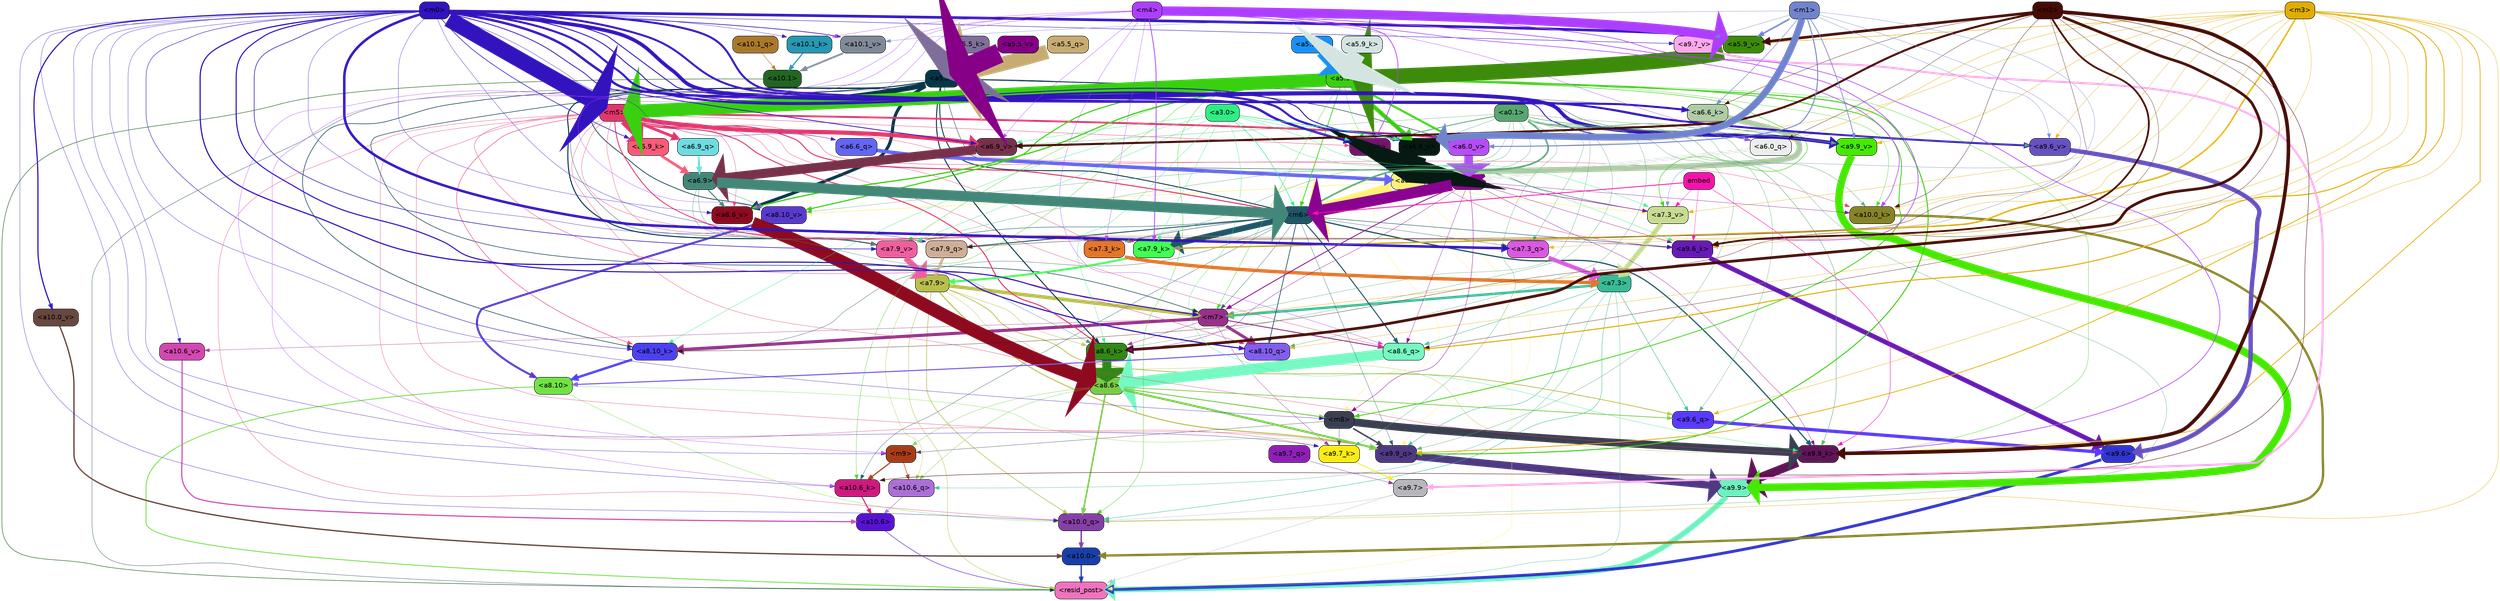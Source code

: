 strict digraph "" {
	graph [bgcolor=transparent,
		layout=dot,
		overlap=false,
		splines=true
	];
	"<a10.6>"	[color=black,
		fillcolor="#5712d6",
		fontname=Helvetica,
		shape=box,
		style="filled, rounded"];
	"<resid_post>"	[color=black,
		fillcolor="#ef73be",
		fontname=Helvetica,
		shape=box,
		style="filled, rounded"];
	"<a10.6>" -> "<resid_post>"	[color="#5712d6",
		penwidth=0.9498605728149414];
	"<a10.1>"	[color=black,
		fillcolor="#236521",
		fontname=Helvetica,
		shape=box,
		style="filled, rounded"];
	"<a10.1>" -> "<resid_post>"	[color="#236521",
		penwidth=1.0084514617919922];
	"<a10.0>"	[color=black,
		fillcolor="#183fa8",
		fontname=Helvetica,
		shape=box,
		style="filled, rounded"];
	"<a10.0>" -> "<resid_post>"	[color="#183fa8",
		penwidth=2.5814952850341797];
	"<a9.9>"	[color=black,
		fillcolor="#6ef1bf",
		fontname=Helvetica,
		shape=box,
		style="filled, rounded"];
	"<a9.9>" -> "<resid_post>"	[color="#6ef1bf",
		penwidth=11.610888481140137];
	"<a9.7>"	[color=black,
		fillcolor="#b6b6bc",
		fontname=Helvetica,
		shape=box,
		style="filled, rounded"];
	"<a9.7>" -> "<resid_post>"	[color="#b6b6bc",
		penwidth=0.6];
	"<a10.0_q>"	[color=black,
		fillcolor="#853fa6",
		fontname=Helvetica,
		shape=box,
		style="filled, rounded"];
	"<a9.7>" -> "<a10.0_q>"	[color="#b6b6bc",
		penwidth=0.6];
	"<a9.6>"	[color=black,
		fillcolor="#3235cd",
		fontname=Helvetica,
		shape=box,
		style="filled, rounded"];
	"<a9.6>" -> "<resid_post>"	[color="#3235cd",
		penwidth=6.121421813964844];
	"<a8.10>"	[color=black,
		fillcolor="#72e244",
		fontname=Helvetica,
		shape=box,
		style="filled, rounded"];
	"<a8.10>" -> "<resid_post>"	[color="#72e244",
		penwidth=1.7841739654541016];
	"<a8.10>" -> "<a10.0_q>"	[color="#72e244",
		penwidth=0.6612663269042969];
	"<a9.9_q>"	[color=black,
		fillcolor="#4f3983",
		fontname=Helvetica,
		shape=box,
		style="filled, rounded"];
	"<a8.10>" -> "<a9.9_q>"	[color="#72e244",
		penwidth=0.6];
	"<a7.9>"	[color=black,
		fillcolor="#b9bf4c",
		fontname=Helvetica,
		shape=box,
		style="filled, rounded"];
	"<a7.9>" -> "<resid_post>"	[color="#b9bf4c",
		penwidth=0.8109169006347656];
	"<a10.6_q>"	[color=black,
		fillcolor="#ac6ed7",
		fontname=Helvetica,
		shape=box,
		style="filled, rounded"];
	"<a7.9>" -> "<a10.6_q>"	[color="#b9bf4c",
		penwidth=0.6];
	"<a7.9>" -> "<a10.0_q>"	[color="#b9bf4c",
		penwidth=1.19378662109375];
	"<m7>"	[color=black,
		fillcolor="#983089",
		fontname=Helvetica,
		shape=box,
		style="filled, rounded"];
	"<a7.9>" -> "<m7>"	[color="#b9bf4c",
		penwidth=7.3899383544921875];
	"<a7.9>" -> "<a9.9_q>"	[color="#b9bf4c",
		penwidth=2.1764984130859375];
	"<a9.6_q>"	[color=black,
		fillcolor="#593aff",
		fontname=Helvetica,
		shape=box,
		style="filled, rounded"];
	"<a7.9>" -> "<a9.6_q>"	[color="#b9bf4c",
		penwidth=1.6184196472167969];
	"<a9.9_k>"	[color=black,
		fillcolor="#611558",
		fontname=Helvetica,
		shape=box,
		style="filled, rounded"];
	"<a7.9>" -> "<a9.9_k>"	[color="#b9bf4c",
		penwidth=0.6];
	"<a8.6_k>"	[color=black,
		fillcolor="#328816",
		fontname=Helvetica,
		shape=box,
		style="filled, rounded"];
	"<a7.9>" -> "<a8.6_k>"	[color="#b9bf4c",
		penwidth=0.7570610046386719];
	"<a7.3>"	[color=black,
		fillcolor="#38bc96",
		fontname=Helvetica,
		shape=box,
		style="filled, rounded"];
	"<a7.3>" -> "<resid_post>"	[color="#38bc96",
		penwidth=0.6];
	"<a7.3>" -> "<a10.6_q>"	[color="#38bc96",
		penwidth=0.6];
	"<a7.3>" -> "<a10.0_q>"	[color="#38bc96",
		penwidth=0.8208656311035156];
	"<a7.3>" -> "<m7>"	[color="#38bc96",
		penwidth=5.189311981201172];
	"<a7.3>" -> "<a9.9_q>"	[color="#38bc96",
		penwidth=0.8119163513183594];
	"<a7.3>" -> "<a9.6_q>"	[color="#38bc96",
		penwidth=0.9649925231933594];
	"<a8.6_q>"	[color=black,
		fillcolor="#76f9c2",
		fontname=Helvetica,
		shape=box,
		style="filled, rounded"];
	"<a7.3>" -> "<a8.6_q>"	[color="#38bc96",
		penwidth=0.7801322937011719];
	"<a6.6>"	[color=black,
		fillcolor="#fff076",
		fontname=Helvetica,
		shape=box,
		style="filled, rounded"];
	"<a6.6>" -> "<resid_post>"	[color="#fff076",
		penwidth=0.6];
	"<m6>"	[color=black,
		fillcolor="#1e5667",
		fontname=Helvetica,
		shape=box,
		style="filled, rounded"];
	"<a6.6>" -> "<m6>"	[color="#fff076",
		penwidth=21.6163272857666];
	"<m8>"	[color=black,
		fillcolor="#3a3f51",
		fontname=Helvetica,
		shape=box,
		style="filled, rounded"];
	"<a6.6>" -> "<m8>"	[color="#fff076",
		penwidth=0.6];
	"<a6.6>" -> "<a9.9_q>"	[color="#fff076",
		penwidth=0.6];
	"<a8.10_v>"	[color=black,
		fillcolor="#5839cd",
		fontname=Helvetica,
		shape=box,
		style="filled, rounded"];
	"<a6.6>" -> "<a8.10_v>"	[color="#fff076",
		penwidth=1.0661506652832031];
	"<a7.3_v>"	[color=black,
		fillcolor="#c7db92",
		fontname=Helvetica,
		shape=box,
		style="filled, rounded"];
	"<a6.6>" -> "<a7.3_v>"	[color="#fff076",
		penwidth=0.8506813049316406];
	"<a5.5>"	[color=black,
		fillcolor="#043648",
		fontname=Helvetica,
		shape=box,
		style="filled, rounded"];
	"<a5.5>" -> "<resid_post>"	[color="#043648",
		penwidth=0.6];
	"<m5>"	[color=black,
		fillcolor="#e2366b",
		fontname=Helvetica,
		shape=box,
		style="filled, rounded"];
	"<a5.5>" -> "<m5>"	[color="#043648",
		penwidth=10.773042678833008];
	"<a5.5>" -> "<m6>"	[color="#043648",
		penwidth=1.8430671691894531];
	"<a5.5>" -> "<m7>"	[color="#043648",
		penwidth=1.0865592956542969];
	"<a9.9_v>"	[color=black,
		fillcolor="#46e900",
		fontname=Helvetica,
		shape=box,
		style="filled, rounded"];
	"<a5.5>" -> "<a9.9_v>"	[color="#043648",
		penwidth=0.6];
	"<a8.10_k>"	[color=black,
		fillcolor="#4c40f2",
		fontname=Helvetica,
		shape=box,
		style="filled, rounded"];
	"<a5.5>" -> "<a8.10_k>"	[color="#043648",
		penwidth=1.1390800476074219];
	"<a5.5>" -> "<a8.6_k>"	[color="#043648",
		penwidth=2.00030517578125];
	"<a5.5>" -> "<a8.10_v>"	[color="#043648",
		penwidth=1.4206085205078125];
	"<a8.6_v>"	[color=black,
		fillcolor="#8e0a1f",
		fontname=Helvetica,
		shape=box,
		style="filled, rounded"];
	"<a5.5>" -> "<a8.6_v>"	[color="#043648",
		penwidth=6.534294128417969];
	"<a7.9_q>"	[color=black,
		fillcolor="#cfae98",
		fontname=Helvetica,
		shape=box,
		style="filled, rounded"];
	"<a5.5>" -> "<a7.9_q>"	[color="#043648",
		penwidth=0.6];
	"<a7.9_v>"	[color=black,
		fillcolor="#ef5fa0",
		fontname=Helvetica,
		shape=box,
		style="filled, rounded"];
	"<a5.5>" -> "<a7.9_v>"	[color="#043648",
		penwidth=2.0819549560546875];
	"<a5.5>" -> "<a7.3_v>"	[color="#043648",
		penwidth=0.8107681274414062];
	"<a6.0_q>"	[color=black,
		fillcolor="#ebeeeb",
		fontname=Helvetica,
		shape=box,
		style="filled, rounded"];
	"<a5.5>" -> "<a6.0_q>"	[color="#043648",
		penwidth=0.6];
	"<a6.6_k>"	[color=black,
		fillcolor="#b0cca6",
		fontname=Helvetica,
		shape=box,
		style="filled, rounded"];
	"<a5.5>" -> "<a6.6_k>"	[color="#043648",
		penwidth=0.6];
	"<a6.0_v>"	[color=black,
		fillcolor="#b64df5",
		fontname=Helvetica,
		shape=box,
		style="filled, rounded"];
	"<a5.5>" -> "<a6.0_v>"	[color="#043648",
		penwidth=0.9978408813476562];
	"<a10.6_q>" -> "<a10.6>"	[color="#ac6ed7",
		penwidth=0.9244728088378906];
	"<a10.1_q>"	[color=black,
		fillcolor="#aa782b",
		fontname=Helvetica,
		shape=box,
		style="filled, rounded"];
	"<a10.1_q>" -> "<a10.1>"	[color="#aa782b",
		penwidth=0.9268798828125];
	"<a10.0_q>" -> "<a10.0>"	[color="#853fa6",
		penwidth=2.905670166015625];
	"<a10.6_k>"	[color=black,
		fillcolor="#ce1980",
		fontname=Helvetica,
		shape=box,
		style="filled, rounded"];
	"<a10.6_k>" -> "<a10.6>"	[color="#ce1980",
		penwidth=2.0319366455078125];
	"<a10.1_k>"	[color=black,
		fillcolor="#2698b3",
		fontname=Helvetica,
		shape=box,
		style="filled, rounded"];
	"<a10.1_k>" -> "<a10.1>"	[color="#2698b3",
		penwidth=2.4037628173828125];
	"<a10.0_k>"	[color=black,
		fillcolor="#878426",
		fontname=Helvetica,
		shape=box,
		style="filled, rounded"];
	"<a10.0_k>" -> "<a10.0>"	[color="#878426",
		penwidth=4.9319305419921875];
	"<a10.6_v>"	[color=black,
		fillcolor="#d247b0",
		fontname=Helvetica,
		shape=box,
		style="filled, rounded"];
	"<a10.6_v>" -> "<a10.6>"	[color="#d247b0",
		penwidth=2.290935516357422];
	"<a10.1_v>"	[color=black,
		fillcolor="#808998",
		fontname=Helvetica,
		shape=box,
		style="filled, rounded"];
	"<a10.1_v>" -> "<a10.1>"	[color="#808998",
		penwidth=3.6398468017578125];
	"<a10.0_v>"	[color=black,
		fillcolor="#67483f",
		fontname=Helvetica,
		shape=box,
		style="filled, rounded"];
	"<a10.0_v>" -> "<a10.0>"	[color="#67483f",
		penwidth=2.7666168212890625];
	"<m9>"	[color=black,
		fillcolor="#a73d18",
		fontname=Helvetica,
		shape=box,
		style="filled, rounded"];
	"<m9>" -> "<a10.6_q>"	[color="#a73d18",
		penwidth=1.0384025573730469];
	"<m9>" -> "<a10.6_k>"	[color="#a73d18",
		penwidth=2.371124267578125];
	"<a8.6>"	[color=black,
		fillcolor="#79cb49",
		fontname=Helvetica,
		shape=box,
		style="filled, rounded"];
	"<a8.6>" -> "<a10.6_q>"	[color="#79cb49",
		penwidth=0.6];
	"<a8.6>" -> "<a10.0_q>"	[color="#79cb49",
		penwidth=3.1841888427734375];
	"<a8.6>" -> "<m9>"	[color="#79cb49",
		penwidth=0.6];
	"<a8.6>" -> "<m8>"	[color="#79cb49",
		penwidth=1.972564697265625];
	"<a8.6>" -> "<a9.9_q>"	[color="#79cb49",
		penwidth=4.482503890991211];
	"<a8.6>" -> "<a9.6_q>"	[color="#79cb49",
		penwidth=1.515838623046875];
	"<m5>" -> "<a10.0_q>"	[color="#e2366b",
		penwidth=0.6];
	"<m5>" -> "<a10.0_k>"	[color="#e2366b",
		penwidth=0.6];
	"<m5>" -> "<m6>"	[color="#e2366b",
		penwidth=2.143606185913086];
	"<m5>" -> "<a9.9_q>"	[color="#e2366b",
		penwidth=0.6];
	"<m5>" -> "<a9.9_k>"	[color="#e2366b",
		penwidth=0.6];
	"<a9.7_k>"	[color=black,
		fillcolor="#fbeb15",
		fontname=Helvetica,
		shape=box,
		style="filled, rounded"];
	"<m5>" -> "<a9.7_k>"	[color="#e2366b",
		penwidth=0.6];
	"<a9.6_k>"	[color=black,
		fillcolor="#671ab7",
		fontname=Helvetica,
		shape=box,
		style="filled, rounded"];
	"<m5>" -> "<a9.6_k>"	[color="#e2366b",
		penwidth=0.7197036743164062];
	"<a8.10_q>"	[color=black,
		fillcolor="#815eed",
		fontname=Helvetica,
		shape=box,
		style="filled, rounded"];
	"<m5>" -> "<a8.10_q>"	[color="#e2366b",
		penwidth=0.7198371887207031];
	"<m5>" -> "<a8.6_q>"	[color="#e2366b",
		penwidth=0.6];
	"<m5>" -> "<a8.10_k>"	[color="#e2366b",
		penwidth=0.9238471984863281];
	"<m5>" -> "<a8.6_k>"	[color="#e2366b",
		penwidth=2.1219520568847656];
	"<m5>" -> "<a8.6_v>"	[color="#e2366b",
		penwidth=0.6];
	"<m5>" -> "<a7.9_q>"	[color="#e2366b",
		penwidth=0.6];
	"<a7.9_k>"	[color=black,
		fillcolor="#42fe55",
		fontname=Helvetica,
		shape=box,
		style="filled, rounded"];
	"<m5>" -> "<a7.9_k>"	[color="#e2366b",
		penwidth=1.7779998779296875];
	"<a7.3_k>"	[color=black,
		fillcolor="#e47629",
		fontname=Helvetica,
		shape=box,
		style="filled, rounded"];
	"<m5>" -> "<a7.3_k>"	[color="#e2366b",
		penwidth=0.6];
	"<m5>" -> "<a7.9_v>"	[color="#e2366b",
		penwidth=0.6];
	"<a6.9_q>"	[color=black,
		fillcolor="#6ddce1",
		fontname=Helvetica,
		shape=box,
		style="filled, rounded"];
	"<m5>" -> "<a6.9_q>"	[color="#e2366b",
		penwidth=5.935678482055664];
	"<a6.6_q>"	[color=black,
		fillcolor="#6464f5",
		fontname=Helvetica,
		shape=box,
		style="filled, rounded"];
	"<m5>" -> "<a6.6_q>"	[color="#e2366b",
		penwidth=0.6];
	"<a6.9_k>"	[color=black,
		fillcolor="#f95a78",
		fontname=Helvetica,
		shape=box,
		style="filled, rounded"];
	"<m5>" -> "<a6.9_k>"	[color="#e2366b",
		penwidth=12.203306198120117];
	"<a6.0_k>"	[color=black,
		fillcolor="#76136e",
		fontname=Helvetica,
		shape=box,
		style="filled, rounded"];
	"<m5>" -> "<a6.0_k>"	[color="#e2366b",
		penwidth=0.6867179870605469];
	"<a6.9_v>"	[color=black,
		fillcolor="#77314b",
		fontname=Helvetica,
		shape=box,
		style="filled, rounded"];
	"<m5>" -> "<a6.9_v>"	[color="#e2366b",
		penwidth=8.809343338012695];
	"<m5>" -> "<a6.0_v>"	[color="#e2366b",
		penwidth=3.8560523986816406];
	"<a5.9>"	[color=black,
		fillcolor="#38d00f",
		fontname=Helvetica,
		shape=box,
		style="filled, rounded"];
	"<a5.9>" -> "<a10.0_q>"	[color="#38d00f",
		penwidth=0.6463394165039062];
	"<a5.9>" -> "<a10.6_k>"	[color="#38d00f",
		penwidth=0.6];
	"<a5.9>" -> "<a10.0_k>"	[color="#38d00f",
		penwidth=0.6];
	"<a5.9>" -> "<m5>"	[color="#38d00f",
		penwidth=27.929821968078613];
	"<a5.9>" -> "<m6>"	[color="#38d00f",
		penwidth=1.4513568878173828];
	"<a5.9>" -> "<m7>"	[color="#38d00f",
		penwidth=0.6];
	"<a5.9>" -> "<m8>"	[color="#38d00f",
		penwidth=1.6550712585449219];
	"<a5.9>" -> "<a9.9_q>"	[color="#38d00f",
		penwidth=2.019031524658203];
	"<a5.9>" -> "<a9.9_k>"	[color="#38d00f",
		penwidth=0.6];
	"<a5.9>" -> "<a8.10_v>"	[color="#38d00f",
		penwidth=2.2765426635742188];
	"<a5.9>" -> "<a8.6_v>"	[color="#38d00f",
		penwidth=2.4934005737304688];
	"<a5.9>" -> "<a7.9_v>"	[color="#38d00f",
		penwidth=0.6];
	"<a5.9>" -> "<a7.3_v>"	[color="#38d00f",
		penwidth=0.9861984252929688];
	"<a5.9>" -> "<a6.0_k>"	[color="#38d00f",
		penwidth=0.6];
	"<a6.6_v>"	[color=black,
		fillcolor="#061a13",
		fontname=Helvetica,
		shape=box,
		style="filled, rounded"];
	"<a5.9>" -> "<a6.6_v>"	[color="#38d00f",
		penwidth=8.623922348022461];
	"<a5.9>" -> "<a6.0_v>"	[color="#38d00f",
		penwidth=4.239973068237305];
	"<m3>"	[color=black,
		fillcolor="#e2ad03",
		fontname=Helvetica,
		shape=box,
		style="filled, rounded"];
	"<m3>" -> "<a10.0_q>"	[color="#e2ad03",
		penwidth=0.6597442626953125];
	"<m3>" -> "<a10.0_k>"	[color="#e2ad03",
		penwidth=0.6506614685058594];
	"<m3>" -> "<m7>"	[color="#e2ad03",
		penwidth=0.7659339904785156];
	"<m3>" -> "<a9.9_q>"	[color="#e2ad03",
		penwidth=1.6276321411132812];
	"<m3>" -> "<a9.6_q>"	[color="#e2ad03",
		penwidth=0.6724472045898438];
	"<m3>" -> "<a9.9_k>"	[color="#e2ad03",
		penwidth=1.4574642181396484];
	"<m3>" -> "<a9.6_k>"	[color="#e2ad03",
		penwidth=0.6];
	"<m3>" -> "<a9.9_v>"	[color="#e2ad03",
		penwidth=0.6589469909667969];
	"<a9.6_v>"	[color=black,
		fillcolor="#6751c2",
		fontname=Helvetica,
		shape=box,
		style="filled, rounded"];
	"<m3>" -> "<a9.6_v>"	[color="#e2ad03",
		penwidth=0.6];
	"<m3>" -> "<a8.10_q>"	[color="#e2ad03",
		penwidth=0.6];
	"<m3>" -> "<a8.6_q>"	[color="#e2ad03",
		penwidth=2.1676406860351562];
	"<m3>" -> "<a7.9_q>"	[color="#e2ad03",
		penwidth=0.6];
	"<a7.3_q>"	[color=black,
		fillcolor="#d959e0",
		fontname=Helvetica,
		shape=box,
		style="filled, rounded"];
	"<m3>" -> "<a7.3_q>"	[color="#e2ad03",
		penwidth=0.6];
	"<m3>" -> "<a7.9_k>"	[color="#e2ad03",
		penwidth=2.978912353515625];
	"<m3>" -> "<a7.9_v>"	[color="#e2ad03",
		penwidth=0.6];
	"<m3>" -> "<a7.3_v>"	[color="#e2ad03",
		penwidth=0.6];
	"<m3>" -> "<a6.0_q>"	[color="#e2ad03",
		penwidth=0.6884860992431641];
	"<m3>" -> "<a6.0_v>"	[color="#e2ad03",
		penwidth=0.6];
	"<a5.9_v>"	[color=black,
		fillcolor="#3d8b0a",
		fontname=Helvetica,
		shape=box,
		style="filled, rounded"];
	"<m3>" -> "<a5.9_v>"	[color="#e2ad03",
		penwidth=0.9534711837768555];
	"<m0>"	[color=black,
		fillcolor="#3213be",
		fontname=Helvetica,
		shape=box,
		style="filled, rounded"];
	"<m0>" -> "<a10.0_q>"	[color="#3213be",
		penwidth=0.6];
	"<m0>" -> "<a10.6_k>"	[color="#3213be",
		penwidth=0.6];
	"<m0>" -> "<a10.1_k>"	[color="#3213be",
		penwidth=0.6];
	"<m0>" -> "<a10.6_v>"	[color="#3213be",
		penwidth=0.6];
	"<m0>" -> "<a10.1_v>"	[color="#3213be",
		penwidth=1.3360328674316406];
	"<m0>" -> "<a10.0_v>"	[color="#3213be",
		penwidth=2.4083595275878906];
	"<m0>" -> "<m9>"	[color="#3213be",
		penwidth=0.6];
	"<m0>" -> "<m5>"	[color="#3213be",
		penwidth=33.441712856292725];
	"<m0>" -> "<m7>"	[color="#3213be",
		penwidth=2.224945068359375];
	"<m0>" -> "<m8>"	[color="#3213be",
		penwidth=0.6];
	"<m0>" -> "<a9.7_k>"	[color="#3213be",
		penwidth=0.6];
	"<m0>" -> "<a9.6_k>"	[color="#3213be",
		penwidth=0.6];
	"<m0>" -> "<a9.9_v>"	[color="#3213be",
		penwidth=7.537467956542969];
	"<a9.7_v>"	[color=black,
		fillcolor="#fca9ec",
		fontname=Helvetica,
		shape=box,
		style="filled, rounded"];
	"<m0>" -> "<a9.7_v>"	[color="#3213be",
		penwidth=0.8575286865234375];
	"<m0>" -> "<a9.6_v>"	[color="#3213be",
		penwidth=4.1688385009765625];
	"<m0>" -> "<a8.10_q>"	[color="#3213be",
		penwidth=2.3761940002441406];
	"<m0>" -> "<a8.10_k>"	[color="#3213be",
		penwidth=0.9220962524414062];
	"<m0>" -> "<a8.6_v>"	[color="#3213be",
		penwidth=0.6];
	"<m0>" -> "<a7.9_q>"	[color="#3213be",
		penwidth=0.6];
	"<m0>" -> "<a7.3_q>"	[color="#3213be",
		penwidth=5.264301300048828];
	"<m0>" -> "<a7.9_v>"	[color="#3213be",
		penwidth=1.2114486694335938];
	"<m0>" -> "<a6.6_q>"	[color="#3213be",
		penwidth=0.6273632049560547];
	"<m0>" -> "<a6.0_q>"	[color="#3213be",
		penwidth=1.8900203704833984];
	"<m0>" -> "<a6.9_k>"	[color="#3213be",
		penwidth=1.2153072357177734];
	"<m0>" -> "<a6.6_k>"	[color="#3213be",
		penwidth=4.234254837036133];
	"<m0>" -> "<a6.0_k>"	[color="#3213be",
		penwidth=5.01750373840332];
	"<m0>" -> "<a6.9_v>"	[color="#3213be",
		penwidth=1.6340084075927734];
	"<m0>" -> "<a6.6_v>"	[color="#3213be",
		penwidth=4.314628601074219];
	"<m0>" -> "<a6.0_v>"	[color="#3213be",
		penwidth=1.9309234619140625];
	"<m0>" -> "<a5.9_v>"	[color="#3213be",
		penwidth=5.567599296569824];
	"<a0.1>"	[color=black,
		fillcolor="#57a66f",
		fontname=Helvetica,
		shape=box,
		style="filled, rounded"];
	"<a0.1>" -> "<a10.0_q>"	[color="#57a66f",
		penwidth=0.6];
	"<a0.1>" -> "<a10.0_k>"	[color="#57a66f",
		penwidth=0.6768684387207031];
	"<a0.1>" -> "<m6>"	[color="#57a66f",
		penwidth=3.4290084838867188];
	"<a0.1>" -> "<m7>"	[color="#57a66f",
		penwidth=0.6];
	"<a0.1>" -> "<a9.9_q>"	[color="#57a66f",
		penwidth=0.6];
	"<a0.1>" -> "<a9.6_q>"	[color="#57a66f",
		penwidth=0.6];
	"<a0.1>" -> "<a9.9_k>"	[color="#57a66f",
		penwidth=0.81341552734375];
	"<a0.1>" -> "<a9.7_k>"	[color="#57a66f",
		penwidth=0.6];
	"<a0.1>" -> "<a9.9_v>"	[color="#57a66f",
		penwidth=1.062591552734375];
	"<a0.1>" -> "<a9.6_v>"	[color="#57a66f",
		penwidth=0.6];
	"<a0.1>" -> "<a8.10_q>"	[color="#57a66f",
		penwidth=0.6];
	"<a0.1>" -> "<a8.6_k>"	[color="#57a66f",
		penwidth=0.6];
	"<a0.1>" -> "<a8.10_v>"	[color="#57a66f",
		penwidth=0.6];
	"<a0.1>" -> "<a7.3_q>"	[color="#57a66f",
		penwidth=0.6];
	"<a0.1>" -> "<a7.3_k>"	[color="#57a66f",
		penwidth=0.6];
	"<a0.1>" -> "<a7.9_v>"	[color="#57a66f",
		penwidth=0.6];
	"<a0.1>" -> "<a6.0_q>"	[color="#57a66f",
		penwidth=0.6];
	"<a0.1>" -> "<a6.0_k>"	[color="#57a66f",
		penwidth=1.7027435302734375];
	"<a0.1>" -> "<a6.9_v>"	[color="#57a66f",
		penwidth=0.6];
	"<a0.1>" -> "<a6.6_v>"	[color="#57a66f",
		penwidth=0.6];
	"<m6>" -> "<a10.6_k>"	[color="#1e5667",
		penwidth=0.6];
	"<m6>" -> "<m7>"	[color="#1e5667",
		penwidth=0.6];
	"<m6>" -> "<a9.9_q>"	[color="#1e5667",
		penwidth=0.6];
	"<m6>" -> "<a9.9_k>"	[color="#1e5667",
		penwidth=2.533975601196289];
	"<m6>" -> "<a9.6_k>"	[color="#1e5667",
		penwidth=0.9471282958984375];
	"<m6>" -> "<a8.10_q>"	[color="#1e5667",
		penwidth=1.4854621887207031];
	"<m6>" -> "<a8.6_q>"	[color="#1e5667",
		penwidth=2.0796165466308594];
	"<m6>" -> "<a8.10_k>"	[color="#1e5667",
		penwidth=0.6];
	"<m6>" -> "<a7.9_q>"	[color="#1e5667",
		penwidth=1.9016571044921875];
	"<m6>" -> "<a7.3_q>"	[color="#1e5667",
		penwidth=0.6];
	"<m6>" -> "<a7.9_k>"	[color="#1e5667",
		penwidth=12.277053833007812];
	"<m6>" -> "<a7.3_k>"	[color="#1e5667",
		penwidth=0.8951148986816406];
	"<m6>" -> "<a7.9_v>"	[color="#1e5667",
		penwidth=0.8897933959960938];
	"<m4>"	[color=black,
		fillcolor="#ae3eff",
		fontname=Helvetica,
		shape=box,
		style="filled, rounded"];
	"<m4>" -> "<a10.6_k>"	[color="#ae3eff",
		penwidth=0.6];
	"<m4>" -> "<a10.1_k>"	[color="#ae3eff",
		penwidth=0.6];
	"<m4>" -> "<a10.0_k>"	[color="#ae3eff",
		penwidth=1.230804443359375];
	"<m4>" -> "<m9>"	[color="#ae3eff",
		penwidth=0.6];
	"<m4>" -> "<a9.9_k>"	[color="#ae3eff",
		penwidth=1.3186264038085938];
	"<m4>" -> "<a9.6_k>"	[color="#ae3eff",
		penwidth=1.3722038269042969];
	"<m4>" -> "<a8.6_q>"	[color="#ae3eff",
		penwidth=0.6];
	"<m4>" -> "<a8.10_v>"	[color="#ae3eff",
		penwidth=0.6];
	"<m4>" -> "<a7.9_k>"	[color="#ae3eff",
		penwidth=1.5913276672363281];
	"<m4>" -> "<a7.3_k>"	[color="#ae3eff",
		penwidth=0.6];
	"<m4>" -> "<a6.0_q>"	[color="#ae3eff",
		penwidth=0.6];
	"<m4>" -> "<a6.0_k>"	[color="#ae3eff",
		penwidth=1.4652233123779297];
	"<m4>" -> "<a6.9_v>"	[color="#ae3eff",
		penwidth=0.6];
	"<m4>" -> "<a5.9_v>"	[color="#ae3eff",
		penwidth=19.55618667602539];
	"<m2>"	[color=black,
		fillcolor="#450b05",
		fontname=Helvetica,
		shape=box,
		style="filled, rounded"];
	"<m2>" -> "<a10.6_k>"	[color="#450b05",
		penwidth=0.8380241394042969];
	"<m2>" -> "<a10.0_k>"	[color="#450b05",
		penwidth=0.6622200012207031];
	"<m2>" -> "<a9.9_k>"	[color="#450b05",
		penwidth=7.476325988769531];
	"<m2>" -> "<a9.6_k>"	[color="#450b05",
		penwidth=3.761505126953125];
	"<m2>" -> "<a8.6_q>"	[color="#450b05",
		penwidth=0.6];
	"<m2>" -> "<a8.10_k>"	[color="#450b05",
		penwidth=0.6];
	"<m2>" -> "<a8.6_k>"	[color="#450b05",
		penwidth=5.699577331542969];
	"<m2>" -> "<a7.9_q>"	[color="#450b05",
		penwidth=0.6];
	"<m2>" -> "<a6.0_q>"	[color="#450b05",
		penwidth=0.6];
	"<m2>" -> "<a6.6_k>"	[color="#450b05",
		penwidth=0.6];
	"<m2>" -> "<a6.9_v>"	[color="#450b05",
		penwidth=4.3256072998046875];
	"<m2>" -> "<a5.9_v>"	[color="#450b05",
		penwidth=5.581648826599121];
	"<a6.0>"	[color=black,
		fillcolor="#8a0290",
		fontname=Helvetica,
		shape=box,
		style="filled, rounded"];
	"<a6.0>" -> "<a10.0_k>"	[color="#8a0290",
		penwidth=0.6];
	"<a6.0>" -> "<m6>"	[color="#8a0290",
		penwidth=23.31447410583496];
	"<a6.0>" -> "<m7>"	[color="#8a0290",
		penwidth=1.694061279296875];
	"<a6.0>" -> "<m8>"	[color="#8a0290",
		penwidth=0.7418403625488281];
	"<a6.0>" -> "<a9.9_k>"	[color="#8a0290",
		penwidth=0.6];
	"<a6.0>" -> "<a9.6_k>"	[color="#8a0290",
		penwidth=0.6];
	"<a6.0>" -> "<a8.6_q>"	[color="#8a0290",
		penwidth=0.6];
	"<a6.0>" -> "<a8.6_k>"	[color="#8a0290",
		penwidth=0.6];
	"<a6.0>" -> "<a7.3_v>"	[color="#8a0290",
		penwidth=0.9905738830566406];
	"<m7>" -> "<a10.6_v>"	[color="#983089",
		penwidth=0.6];
	"<m7>" -> "<a9.7_k>"	[color="#983089",
		penwidth=0.6];
	"<m7>" -> "<a8.10_q>"	[color="#983089",
		penwidth=6.2237091064453125];
	"<m7>" -> "<a8.6_q>"	[color="#983089",
		penwidth=1.9677276611328125];
	"<m7>" -> "<a8.10_k>"	[color="#983089",
		penwidth=6.505390167236328];
	"<m7>" -> "<a8.6_k>"	[color="#983089",
		penwidth=0.6821136474609375];
	"<m1>"	[color=black,
		fillcolor="#7084ce",
		fontname=Helvetica,
		shape=box,
		style="filled, rounded"];
	"<m1>" -> "<a10.1_v>"	[color="#7084ce",
		penwidth=0.6];
	"<m1>" -> "<a9.9_v>"	[color="#7084ce",
		penwidth=1.4082679748535156];
	"<m1>" -> "<a9.7_v>"	[color="#7084ce",
		penwidth=0.6];
	"<m1>" -> "<a9.6_v>"	[color="#7084ce",
		penwidth=0.6];
	"<m1>" -> "<a7.9_k>"	[color="#7084ce",
		penwidth=0.6];
	"<m1>" -> "<a7.3_v>"	[color="#7084ce",
		penwidth=0.6];
	"<m1>" -> "<a6.6_k>"	[color="#7084ce",
		penwidth=1.0421028137207031];
	"<m1>" -> "<a6.6_v>"	[color="#7084ce",
		penwidth=14.129535675048828];
	"<m1>" -> "<a6.0_v>"	[color="#7084ce",
		penwidth=1.93902587890625];
	"<m1>" -> "<a5.9_v>"	[color="#7084ce",
		penwidth=3.2402191162109375];
	"<m8>" -> "<m9>"	[color="#3a3f51",
		penwidth=0.6];
	"<m8>" -> "<a9.9_q>"	[color="#3a3f51",
		penwidth=3.073810577392578];
	"<m8>" -> "<a9.9_k>"	[color="#3a3f51",
		penwidth=16.255420684814453];
	"<m8>" -> "<a9.7_k>"	[color="#3a3f51",
		penwidth=0.6];
	"<a9.9_q>" -> "<a9.9>"	[color="#4f3983",
		penwidth=15.310546875];
	"<a9.7_q>"	[color=black,
		fillcolor="#8e1fb5",
		fontname=Helvetica,
		shape=box,
		style="filled, rounded"];
	"<a9.7_q>" -> "<a9.7>"	[color="#8e1fb5",
		penwidth=0.6];
	"<a9.6_q>" -> "<a9.6>"	[color="#593aff",
		penwidth=6.823722839355469];
	"<a9.9_k>" -> "<a9.9>"	[color="#611558",
		penwidth=17.953022003173828];
	"<a9.7_k>" -> "<a9.7>"	[color="#fbeb15",
		penwidth=1.85101318359375];
	"<a9.6_k>" -> "<a9.6>"	[color="#671ab7",
		penwidth=9.787818908691406];
	"<a9.9_v>" -> "<a9.9>"	[color="#46e900",
		penwidth=15.728643417358398];
	"<a9.7_v>" -> "<a9.7>"	[color="#fca9ec",
		penwidth=4.305488586425781];
	"<a9.6_v>" -> "<a9.6>"	[color="#6751c2",
		penwidth=9.212547302246094];
	"<a3.0>"	[color=black,
		fillcolor="#2dee83",
		fontname=Helvetica,
		shape=box,
		style="filled, rounded"];
	"<a3.0>" -> "<m6>"	[color="#2dee83",
		penwidth=1.0663299560546875];
	"<a3.0>" -> "<a9.9_k>"	[color="#2dee83",
		penwidth=0.6];
	"<a3.0>" -> "<a9.6_k>"	[color="#2dee83",
		penwidth=0.6];
	"<a3.0>" -> "<a8.10_k>"	[color="#2dee83",
		penwidth=0.6];
	"<a3.0>" -> "<a8.6_k>"	[color="#2dee83",
		penwidth=0.6];
	"<a3.0>" -> "<a7.9_k>"	[color="#2dee83",
		penwidth=0.6];
	"<a3.0>" -> "<a7.9_v>"	[color="#2dee83",
		penwidth=0.6];
	"<a3.0>" -> "<a7.3_v>"	[color="#2dee83",
		penwidth=0.6];
	"<a3.0>" -> "<a6.0_k>"	[color="#2dee83",
		penwidth=0.6];
	"<a3.0>" -> "<a6.9_v>"	[color="#2dee83",
		penwidth=0.6];
	"<a3.0>" -> "<a6.6_v>"	[color="#2dee83",
		penwidth=1.2425460815429688];
	embed	[color=black,
		fillcolor="#f810ad",
		fontname=Helvetica,
		shape=box,
		style="filled, rounded"];
	embed -> "<m6>"	[color="#f810ad",
		penwidth=1.6749610900878906];
	embed -> "<a9.9_k>"	[color="#f810ad",
		penwidth=0.8602714538574219];
	embed -> "<a9.6_k>"	[color="#f810ad",
		penwidth=0.6];
	embed -> "<a7.3_v>"	[color="#f810ad",
		penwidth=0.6];
	"<a8.10_q>" -> "<a8.10>"	[color="#815eed",
		penwidth=2.2933731079101562];
	"<a8.6_q>" -> "<a8.6>"	[color="#76f9c2",
		penwidth=22.21251106262207];
	"<a8.10_k>" -> "<a8.10>"	[color="#4c40f2",
		penwidth=5.009056091308594];
	"<a8.6_k>" -> "<a8.6>"	[color="#328816",
		penwidth=19.114789962768555];
	"<a8.10_v>" -> "<a8.10>"	[color="#5839cd",
		penwidth=4.248416900634766];
	"<a8.6_v>" -> "<a8.6>"	[color="#8e0a1f",
		penwidth=27.461654663085938];
	"<a6.9>"	[color=black,
		fillcolor="#438778",
		fontname=Helvetica,
		shape=box,
		style="filled, rounded"];
	"<a6.9>" -> "<m6>"	[color="#438778",
		penwidth=21.47117805480957];
	"<a6.9>" -> "<a8.6_k>"	[color="#438778",
		penwidth=0.6];
	"<a6.9>" -> "<a8.10_v>"	[color="#438778",
		penwidth=0.6];
	"<a6.9>" -> "<a8.6_v>"	[color="#438778",
		penwidth=2.0546798706054688];
	"<a6.9>" -> "<a7.9_v>"	[color="#438778",
		penwidth=0.6];
	"<a7.9_q>" -> "<a7.9>"	[color="#cfae98",
		penwidth=5.6087493896484375];
	"<a7.3_q>" -> "<a7.3>"	[color="#d959e0",
		penwidth=8.568470001220703];
	"<a7.9_k>" -> "<a7.9>"	[color="#42fe55",
		penwidth=4.179893493652344];
	"<a7.3_k>" -> "<a7.3>"	[color="#e47629",
		penwidth=7.138481140136719];
	"<a7.9_v>" -> "<a7.9>"	[color="#ef5fa0",
		penwidth=12.677261352539062];
	"<a7.3_v>" -> "<a7.3>"	[color="#c7db92",
		penwidth=10.205863952636719];
	"<a6.9_q>" -> "<a6.9>"	[color="#6ddce1",
		penwidth=4.004619598388672];
	"<a6.6_q>" -> "<a6.6>"	[color="#6464f5",
		penwidth=7.501697540283203];
	"<a6.0_q>" -> "<a6.0>"	[color="#ebeeeb",
		penwidth=7.7220001220703125];
	"<a6.9_k>" -> "<a6.9>"	[color="#f95a78",
		penwidth=5.597904205322266];
	"<a6.6_k>" -> "<a6.6>"	[color="#b0cca6",
		penwidth=11.958972930908203];
	"<a6.0_k>" -> "<a6.0>"	[color="#76136e",
		penwidth=3.2078399658203125];
	"<a6.9_v>" -> "<a6.9>"	[color="#77314b",
		penwidth=19.20796775817871];
	"<a6.6_v>" -> "<a6.6>"	[color="#061a13",
		penwidth=43.14964985847473];
	"<a6.0_v>" -> "<a6.0>"	[color="#b64df5",
		penwidth=18.152097702026367];
	"<a5.9_q>"	[color=black,
		fillcolor="#1a91f7",
		fontname=Helvetica,
		shape=box,
		style="filled, rounded"];
	"<a5.9_q>" -> "<a5.9>"	[color="#1a91f7",
		penwidth=15.47332763671875];
	"<a5.5_q>"	[color=black,
		fillcolor="#c7ac72",
		fontname=Helvetica,
		shape=box,
		style="filled, rounded"];
	"<a5.5_q>" -> "<a5.5>"	[color="#c7ac72",
		penwidth=30.33392298221588];
	"<a5.9_k>"	[color=black,
		fillcolor="#d4e5e1",
		fontname=Helvetica,
		shape=box,
		style="filled, rounded"];
	"<a5.9_k>" -> "<a5.9>"	[color="#d4e5e1",
		penwidth=36.25943899154663];
	"<a5.5_k>"	[color=black,
		fillcolor="#806e9a",
		fontname=Helvetica,
		shape=box,
		style="filled, rounded"];
	"<a5.5_k>" -> "<a5.5>"	[color="#806e9a",
		penwidth=35.63088274002075];
	"<a5.9_v>" -> "<a5.9>"	[color="#3d8b0a",
		penwidth=32.75587797164917];
	"<a5.5_v>"	[color=black,
		fillcolor="#850086",
		fontname=Helvetica,
		shape=box,
		style="filled, rounded"];
	"<a5.5_v>" -> "<a5.5>"	[color="#850086",
		penwidth=41.64321708679199];
}
